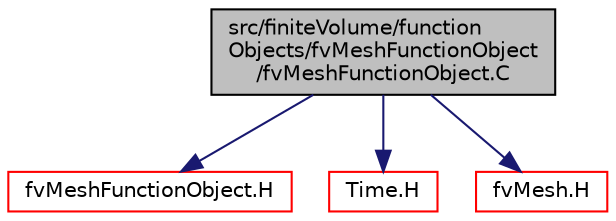 digraph "src/finiteVolume/functionObjects/fvMeshFunctionObject/fvMeshFunctionObject.C"
{
  bgcolor="transparent";
  edge [fontname="Helvetica",fontsize="10",labelfontname="Helvetica",labelfontsize="10"];
  node [fontname="Helvetica",fontsize="10",shape=record];
  Node0 [label="src/finiteVolume/function\lObjects/fvMeshFunctionObject\l/fvMeshFunctionObject.C",height=0.2,width=0.4,color="black", fillcolor="grey75", style="filled", fontcolor="black"];
  Node0 -> Node1 [color="midnightblue",fontsize="10",style="solid",fontname="Helvetica"];
  Node1 [label="fvMeshFunctionObject.H",height=0.2,width=0.4,color="red",URL="$a03443.html"];
  Node0 -> Node70 [color="midnightblue",fontsize="10",style="solid",fontname="Helvetica"];
  Node70 [label="Time.H",height=0.2,width=0.4,color="red",URL="$a10025.html"];
  Node0 -> Node177 [color="midnightblue",fontsize="10",style="solid",fontname="Helvetica"];
  Node177 [label="fvMesh.H",height=0.2,width=0.4,color="red",URL="$a03719.html"];
}
